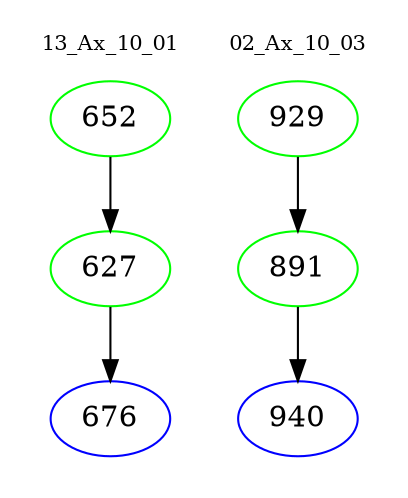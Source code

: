 digraph{
subgraph cluster_0 {
color = white
label = "13_Ax_10_01";
fontsize=10;
T0_652 [label="652", color="green"]
T0_652 -> T0_627 [color="black"]
T0_627 [label="627", color="green"]
T0_627 -> T0_676 [color="black"]
T0_676 [label="676", color="blue"]
}
subgraph cluster_1 {
color = white
label = "02_Ax_10_03";
fontsize=10;
T1_929 [label="929", color="green"]
T1_929 -> T1_891 [color="black"]
T1_891 [label="891", color="green"]
T1_891 -> T1_940 [color="black"]
T1_940 [label="940", color="blue"]
}
}
